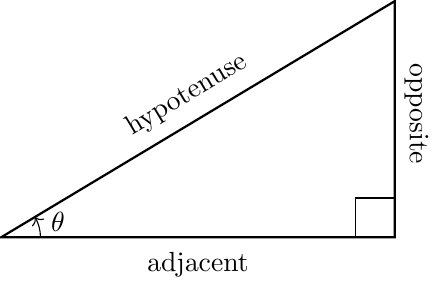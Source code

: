 \documentclass{standalone}
\usepackage{tkz-euclide}
\usetikzlibrary{angles}
% \usetikzlibrary{rightangles}

\begin{document}
\begin{tikzpicture}
	\coordinate (O) at (4,0);
	\coordinate (A) at (-1,0);
	\coordinate (B) at (4,3);
	\draw [thick] (O)--(A)--(B)--cycle;

	\tkzLabelSegment[below=2pt](O,A){adjacent}
	\tkzLabelSegment[above=2pt, rotate=-90, midway](O,B){opposite}
	\tkzLabelSegment[above=2pt, rotate=30.964, midway](A,B){hypotenuse}

    \pic [draw, ->, "$\theta$", angle eccentricity=1.5] {angle = O--A--B};
    \pic [draw, angle eccentricity=1] {right angle = A--O--B};
\end{tikzpicture}
\end{document}